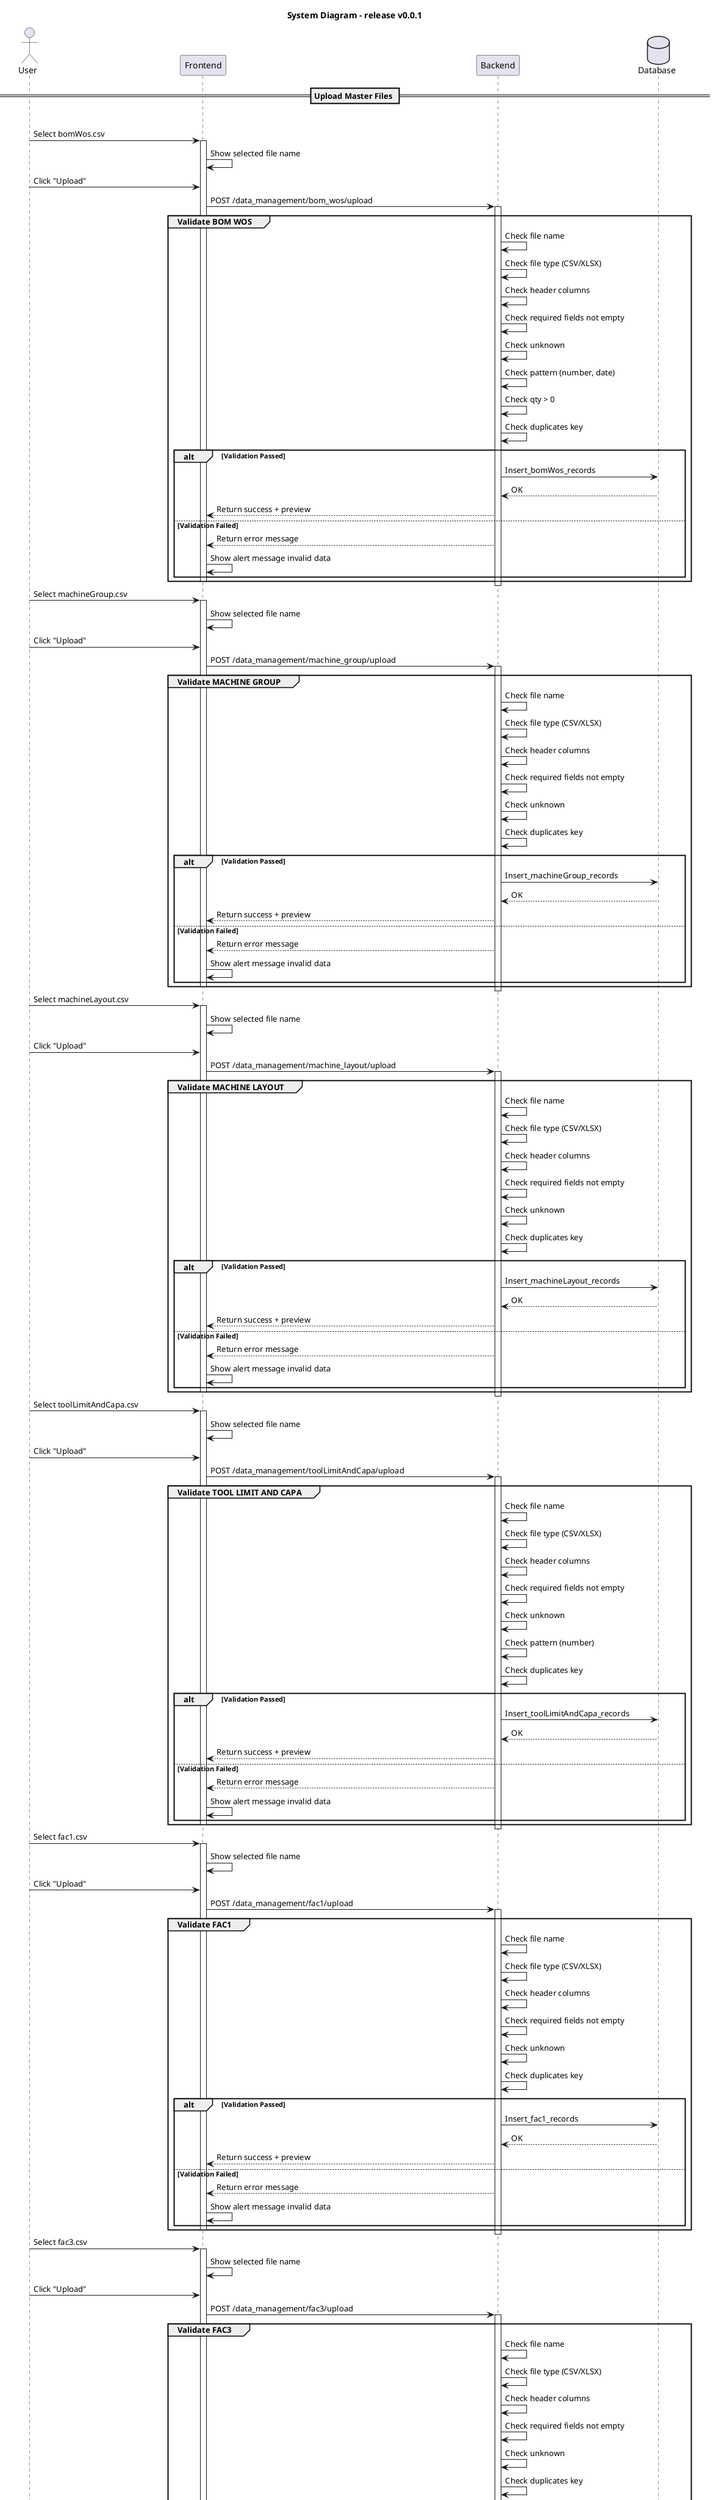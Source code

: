@startuml
actor User
participant "Frontend" as FE
participant "Backend" as BE
database "Database" as DB
title System Diagram - release v0.0.1

== Upload Master Files ==
group Master Upload
  User -> FE : Select bomWos.csv
  activate FE
  FE -> FE : Show selected file name
  User -> FE : Click "Upload"
  FE -> BE : POST /data_management/bom_wos/upload
  
  activate BE
  group Validate BOM WOS
    BE -> BE : Check file name
    BE -> BE : Check file type (CSV/XLSX)
    BE -> BE : Check header columns
    BE -> BE : Check required fields not empty
    BE -> BE : Check unknown
    BE -> BE : Check pattern (number, date)
    BE -> BE : Check qty > 0
    BE -> BE : Check duplicates key
  
    alt Validation Passed
      BE -> DB : Insert_bomWos_records
      DB --> BE : OK
      BE --> FE : Return success + preview
    else Validation Failed
      BE --> FE : Return error message
      FE -> FE : Show alert message invalid data
    end
    deactivate FE
  end
  deactivate BE
  User -> FE : Select machineGroup.csv
  activate FE
  FE -> FE : Show selected file name
  User -> FE : Click "Upload"
  FE -> BE : POST /data_management/machine_group/upload
  activate BE
  group Validate MACHINE GROUP
    BE -> BE : Check file name
    BE -> BE : Check file type (CSV/XLSX)
    BE -> BE : Check header columns
    BE -> BE : Check required fields not empty
    BE -> BE : Check unknown
    BE -> BE : Check duplicates key
  
    alt Validation Passed
      BE -> DB : Insert_machineGroup_records
      DB --> BE : OK
      BE --> FE : Return success + preview
    else Validation Failed
      BE --> FE : Return error message
      FE -> FE : Show alert message invalid data
    end
    deactivate FE
  end
  deactivate BE
  User -> FE : Select machineLayout.csv
  activate FE
  FE -> FE : Show selected file name
  User -> FE : Click "Upload"
  FE -> BE : POST /data_management/machine_layout/upload
  activate BE
  group Validate MACHINE LAYOUT
    BE -> BE : Check file name
    BE -> BE : Check file type (CSV/XLSX)
    BE -> BE : Check header columns
    BE -> BE : Check required fields not empty
    BE -> BE : Check unknown
    BE -> BE : Check duplicates key
    
    alt Validation Passed
      BE -> DB : Insert_machineLayout_records
      DB --> BE : OK
      BE --> FE : Return success + preview
    else Validation Failed
      BE --> FE : Return error message
      FE -> FE : Show alert message invalid data
    end
    deactivate FE
  end
  deactivate BE
  User -> FE : Select toolLimitAndCapa.csv
  activate FE
  FE -> FE : Show selected file name
  User -> FE : Click "Upload"
  FE -> BE : POST /data_management/toolLimitAndCapa/upload
  activate BE
  group Validate TOOL LIMIT AND CAPA
    BE -> BE : Check file name
    BE -> BE : Check file type (CSV/XLSX)
    BE -> BE : Check header columns
    BE -> BE : Check required fields not empty
    BE -> BE : Check unknown
    BE -> BE : Check pattern (number)
    BE -> BE : Check duplicates key
    
    alt Validation Passed
      BE -> DB : Insert_toolLimitAndCapa_records
      DB --> BE : OK
      BE --> FE : Return success + preview
    else Validation Failed
      BE --> FE : Return error message
      FE -> FE : Show alert message invalid data
    end
    deactivate FE
  end
  deactivate BE
  User -> FE : Select fac1.csv
  activate FE
  FE -> FE : Show selected file name
  User -> FE : Click "Upload"
  FE -> BE : POST /data_management/fac1/upload
  activate BE
  group Validate FAC1
    BE -> BE : Check file name
    BE -> BE : Check file type (CSV/XLSX)
    BE -> BE : Check header columns
    BE -> BE : Check required fields not empty
    BE -> BE : Check unknown
    BE -> BE : Check duplicates key
    
    alt Validation Passed
      BE -> DB : Insert_fac1_records
      DB --> BE : OK
      BE --> FE : Return success + preview
    else Validation Failed
      BE --> FE : Return error message
      FE -> FE : Show alert message invalid data
    end
    deactivate FE
  end
  deactivate BE
  User -> FE : Select fac3.csv
  activate FE
  FE -> FE : Show selected file name
  User -> FE : Click "Upload"
  FE -> BE : POST /data_management/fac3/upload
  activate BE
  group Validate FAC3
    BE -> BE : Check file name
    BE -> BE : Check file type (CSV/XLSX)
    BE -> BE : Check header columns
    BE -> BE : Check required fields not empty
    BE -> BE : Check unknown
    BE -> BE : Check duplicates key
    
    alt Validation Passed
      BE -> DB : Insert_fac3_records
      DB --> BE : OK
      BE --> FE : Return success + preview
    else Validation Failed
      BE --> FE : Return error message
      FE -> FE : Show alert message invalid data
    end
    deactivate FE
  end
  deactivate BE
  User -> FE : Select sleeveAndThrustBrg.csv
  activate FE
  FE -> FE : Show selected file name
  User -> FE : Click "Upload"
  FE -> BE : POST /data_management/sleeve_and_thrust_brg/upload
  activate BE
  group Validate SLEEVE AND THRUSTBRG
    BE -> BE : Check file name
    BE -> BE : Check file type (CSV/XLSX)
    BE -> BE : Check header columns
    BE -> BE : Check required fields not empty
    BE -> BE : Check unknown
    BE -> BE : Check duplicates key
    
    alt Validation Passed
      BE -> DB : Insert_sleeveAndThrustBrg_records
      DB --> BE : OK
      BE --> FE : Return success + preview
    else Validation Failed
      BE --> FE : Return error message
      FE -> FE : Show alert message invalid data
    end
    deactivate FE
  end
  deactivate BE

  User -> FE : Select Topic bomWos
  activate FE
  FE -> FE : Show Topic name
  FE -> BE : GET /data_management/bomWos/
  activate BE
  BE -> DB : get_all_bomWos
  activate DB
  DB --> BE : return data
  deactivate DB
  BE --> FE : Show data
  deactivate BE
  deactivate FE
  User -> FE : Select Topic machineGroup
  activate FE
  FE -> FE : Show Topic name
    FE -> BE : GET /data_management/machineGroup/
  activate BE
  BE -> DB : get_all_machine_groups
  activate DB
  DB --> BE : return data
  deactivate DB
  BE --> FE : Show data
  deactivate BE
  deactivate FE 
  User -> FE : Select Topic machineLayout
  activate FE
  FE -> FE : Show Topic name
    FE -> BE : GET /data_management/machineLayout/
  activate BE
  BE -> DB : get_all_machine_layout
  activate DB
  DB --> BE : return data
  deactivate DB
  BE --> FE : Show data
  deactivate BE
  deactivate FE
  User -> FE : Select Topic toolLimitAndCapa
  activate FE
  FE -> FE : Show Topic name
    FE -> BE : GET /data_management/toolLimitAndCapa/
  activate BE
  BE -> DB : get_all_tool_limit_and_capa
  activate DB
  DB --> BE : return data
  deactivate DB
  BE --> FE : Show data
  deactivate BE
  deactivate FE
  User -> FE : Select Topic fac1
  activate FE
  FE -> FE : Show Topic name
    FE -> BE : GET /data_management/fac1/
  activate BE
  BE -> DB : get_all_fac_1
  activate DB
  DB --> BE : return data
  deactivate DB
  BE --> FE : Show data
  deactivate BE
  deactivate FE
  User -> FE : Select Topic fac3
  activate FE
  FE -> FE : Show Topic name
    FE -> BE : GET /data_management/fac3/
  activate BE
  BE -> DB : get_all_fac_3
  activate DB
  DB --> BE : return data
  deactivate DB
  BE --> FE : Show data
  deactivate BE
  deactivate FE 
  User -> FE : Select Topic sleeveAndThrustBrg
  activate FE
  FE -> FE : Show Topic name
    FE -> BE : GET /data_management/sleeveAndThrustBrg/
  activate BE
  BE -> DB : get_all_sleeve_and_thrust_brg
  activate DB
  DB --> BE : return data
  deactivate DB
  BE --> FE : Show data
  deactivate BE
  deactivate FE

== Upload Month Files ==

  User -> FE : Select balanceOrderMidSmall.csv
  activate FE
  FE -> FE : Show selected file name
  User -> FE : Select machineNotAvailable.csv
  FE -> FE : Show selected file name
  User -> FE : Select productionPlan.csv
  FE -> FE : Show selected file name
  User -> FE : Select kpiSetup.csv
  FE -> FE : Show selected file name
  User -> FE : Select kpiProduction.csv
  FE -> FE : Show selected file name
  User -> FE : Select workingDate.csv
  FE -> FE : Show selected file name
  User -> FE : Click "Upload"
  FE -> BE : POST /data_management/monthy/upload
  activate BE
  group Validate BALANCE ORDER MID SMALL
    BE -> BE : Check file name
    BE -> BE : Check file type (CSV/XLSX)
    BE -> BE : Check header columns
    BE -> BE : Check required fields not empty
    BE -> BE : Check unknown
    BE -> BE : Check pattern (number, date)
    BE -> BE : Check duplicates key
  
    alt Validation Passed
      BE -> DB : Insert_balanceOrderMidSmall_records
      DB --> BE : OK
      BE --> FE : Return success + preview
    else Validation Failed
      BE --> FE : Return error message
      FE -> FE : Show alert message invalid data
    end
  end

  group Validate MACHINE NOT AVAILABLE
    BE -> BE : Check file name
    BE -> BE : Check file type (CSV/XLSX)
    BE -> BE : Check header columns
    BE -> BE : Check required fields not empty
    BE -> BE : Check unknown
    BE -> BE : Check duplicates key
  
    alt Validation Passed
      BE -> DB : Insert_machineNotAvailable_records
      DB --> BE : OK
      BE --> FE : Return success + preview
    else Validation Failed
      BE --> FE : Return error message
      FE -> FE : Show alert message invalid data
    end
  end

  group Validate PRODUCTION PLAN
    BE -> BE : Check file name
    BE -> BE : Check file type (CSV/XLSX)
    BE -> BE : Check header columns
    BE -> BE : Check required fields not empty
    BE -> BE : Check unknown
    BE -> BE : Check duplicates key
    alt Validation Passed
      BE -> DB : Insert_productionPlan_records
      DB --> BE : OK
      BE --> FE : Return success + preview
    else Validation Failed
      BE --> FE : Return error message
      FE -> FE : Show alert message invalid data
    end
    
  end

  group Validate KPI SETUP
    BE -> BE : Check file name
    BE -> BE : Check file type (CSV/XLSX)
    BE -> BE : Check header columns
    BE -> BE : Check required fields not empty
    BE -> BE : Check unknown
    BE -> BE : Check pattern (number)
    BE -> BE : Check duplicates key
    alt Validation Passed
      BE -> DB : Insert_kpiSetup_records
      DB --> BE : OK
      BE --> FE : Return success + preview
    else Validation Failed
      BE --> FE : Return error message
      FE -> FE : Show alert message invalid data
    end
  end

  group Validate KPI PRODUCTION
    BE -> BE : Check file name
    BE -> BE : Check file type (CSV/XLSX)
    BE -> BE : Check header columns
    BE -> BE : Check required fields not empty
    BE -> BE : Check unknown
    BE -> BE : Check pattern (number)
    alt Validation Passed
      BE -> DB : Insert_kpiProduction_records
      DB --> BE : OK
      BE --> FE : Return success + preview
    else Validation Failed
      BE --> FE : Return error message
      FE -> FE : Show alert message invalid data
    end
  end

  group Validate WORKING DATE
    BE -> BE : Check file name
    BE -> BE : Check file type (CSV/XLSX)
    BE -> BE : Check header columns
    BE -> BE : Check required fields not empty
    BE -> BE : Check unknown
    BE -> BE : Check pattern (number, date)
    BE -> BE : Check duplicates key
    alt Validation Passed
      BE -> DB : Insert_workingDate_records
      DB --> BE : OK
      BE --> FE : Return success + preview
    else Validation Failed
      BE --> FE : Return error message
      FE -> FE : Show alert message invalid data
    end
  end
  deactivate BE
  deactivate FE

  User -> FE : Select Topic MID SMALL
  activate FE
  FE -> FE : Show Topic name
  FE -> BE : GET /data_management/balanceOrderMidSmall/
  activate BE
  BE -> DB : get_all_balanceOrderMidSmall
  activate DB
  DB --> BE : return data
  deactivate DB
  BE --> FE : Show data
  deactivate BE
  deactivate FE
  User -> FE : Select Topic MACHINE NOT AVAILABLE
  activate FE
  FE -> FE : Show Topic name
    FE -> BE : GET /data_management/machineNotAvailable/
  activate BE
  BE -> DB : get_all_machineNotAvailable
  activate DB
  DB --> BE : return data
  deactivate DB
  BE --> FE : Show data
  deactivate BE
  deactivate FE 
  User -> FE : Select Topic PRODUCTION PLAN
  activate FE
  FE -> FE : Show Topic name
    FE -> BE : GET /data_management/productionPlan/
  activate BE
  BE -> DB : get_all_productionPlan
  activate DB
  DB --> BE : return data
  deactivate DB
  BE --> FE : Show data
  deactivate BE
  deactivate FE
  User -> FE : Select Topic KPI SETUP
  activate FE
  FE -> FE : Show Topic name
    FE -> BE : GET /data_management/kpiSetup/
  activate BE
  BE -> DB : get_all_kpiSetup
  activate DB
  DB --> BE : return data
  deactivate DB
  BE --> FE : Show data
  deactivate BE
  deactivate FE
  User -> FE : Select Topic KPI PRODUCTION
  activate FE
  FE -> FE : Show Topic name
    FE -> BE : GET /data_management/kpiProduction/
  activate BE
  BE -> DB : get_all_kpiProduction
  activate DB
  DB --> BE : return data
  deactivate DB
  BE --> FE : Show data
  deactivate BE
  deactivate FE
  User -> FE : Select Topic WORKING DATE
  activate FE
  FE -> FE : Show Topic name
    FE -> BE : GET /data_management/workingDate/
  activate BE
  BE -> DB : get_all_workingDate
  activate DB
  DB --> BE : return data
  deactivate DB
  BE --> FE : Show data
  deactivate BE
  deactivate FE
== Preview Plan Page ==
User -> FE : Navigate to preview page
activate FE
FE -> BE : GET /data_management/working_plan_data/get
activate BE
BE -> DB : Select_working_plan_data
activate DB
DB --> BE : Return working_plan_data
deactivate DB
BE --> FE : Return working_plan_data for preview
deactivate BE
FE -> FE : Render working_plan_data
deactivate FE

par Upload working files
  User -> FE : Upload working_day.csv
  activate FE
  FE -> FE : Show selected file name
  User -> FE : Click "Upload"
  FE -> BE : POST /data_management/working_day/upload
  activate BE
  group Validate WORKING DATE
    BE -> BE : Check file name
    BE -> BE : Check file type (CSV/XLSX)
    BE -> BE : Check header columns
    BE -> BE : Check required fields not empty
    BE -> BE : Check unknown
    BE -> BE : Check pattern (number, date)
    BE -> BE : Check duplicates key
  
    alt Validation Passed
      BE -> DB : Insert_workingDate_records
      DB --> BE : OK
      BE --> FE : Return success + preview
    else Validation Failed
      BE --> FE : Return error message
      FE -> FE : Show alert message invalid data
    end
  end
  deactivate BE
  deactivate FE
  User -> FE : Upload toolLimitAndCapa.csv
  activate FE
  FE -> FE : Show selected file name
  User -> FE : Click "Upload"
  FE -> BE : POST /data_management/toolLimitAndCapa/upload
  activate BE
  group Validate TOOL LIMIT AND CAPA
    BE -> BE : Check file name
    BE -> BE : Check file type (CSV/XLSX)
    BE -> BE : Check header columns
    BE -> BE : Check required fields not empty
    BE -> BE : Check unknown
    BE -> BE : Check pattern (number)
    BE -> BE : Check duplicates key
    
    alt Validation Passed
      BE -> DB : Insert_toolLimitAndCapa_records
      DB --> BE : OK
      BE --> FE : Return success + preview
    else Validation Failed
      BE --> FE : Return error message
      FE -> FE : Show alert message invalid data
    end
    deactivate BE
    deactivate FE
  end
  
end

User -> FE : Click "Create Plan"
activate FE
FE -> BE : POST /data_management/create_plan/upload
activate BE
BE -> BE : Final validation
alt Valid
  BE -> DB : Insert_plan data
  activate DB
  DB --> BE : OK
  deactivate DB
  BE --> FE : Return confirmation
  FE -> FE : Show success
else Error
  BE --> FE : Return error
  deactivate BE
  FE -> FE : Show alert
  deactivate FE
end


== Report Page ==
User -> FE : Navigate to report page
activate FE
User -> FE : Upload actual_assy.csv
FE -> FE : Show selected file name
User -> FE : Click "Upload"
FE -> BE : POST /data_management/actual_assy/upload
activate BE
  group Validate ACTUAL ASSY
    BE -> BE : Check file name
    BE -> BE : Check file type (CSV/XLSX)
    BE -> BE : Check header columns
    BE -> BE : Check required fields not empty
    BE -> BE : Check unknown
    BE -> BE : Check pattern (number, date)
    BE -> BE : Check duplicates key
  
    alt Validation Passed
      BE -> DB : Insert_actual_assy_records
      DB --> BE : OK
      BE --> FE : Return success + preview
    else Validation Failed
      BE --> FE : Return error message
      deactivate BE
      FE -> FE : Show alert message invalid data
    end
    deactivate FE
  end

User -> FE : Select month + view type (Actual/Combine)
activate FE
FE -> BE : GET /data_management/report_data?month=MM/get
activate BE
BE -> DB : Select_actual_data
activate DB
DB --> BE : Return actual_data
BE --> FE : Return report actual_data
BE -> DB : Select_plan_data
DB --> BE : Return plan_data
deactivate DB
BE --> FE : Return report plan_data
deactivate BE
FE -> FE : Render report table/charts
deactivate FE

User -> FE : Click "Download Report"
activate FE
FE -> BE : GET /data_management/download_report?month=MM&type=.../download
activate BE
BE -> BE : Generate report file
BE --> FE : Return file
deactivate BE
FE -> User : Trigger file download
deactivate FE

== View Plan Result ==
User -> FE : Navigate to Plan Result Page
activate FE
FE -> BE : GET /data_management/plan_result/get
activate BE
BE -> DB : Select_plan_data
activate DB
DB --> BE : Return plan_data_records
deactivate DB
BE --> FE : Return data
deactivate BE
FE -> FE : Render plan table
deactivate FE

User -> FE : Click "Download Plan"
activate FE
FE -> BE : GET /data_management/download_plan?plan_id=.../download
activate BE
BE -> BE : Generate file (CSV/XLSX)
BE --> FE : Return file
deactivate BE
FE -> User : Trigger download
deactivate FE

User -> FE : Click "Approve"
activate FE
FE -> BE : POST /data_management/approve_plan/upload(send plan_id)
activate BE
BE -> DB : Update_plan_status = "Approved"
activate DB
DB --> BE : OK
deactivate DB
BE --> FE : Return confirmation
deactivate BE
FE -> FE : Show success message
deactivate FE

@enduml
